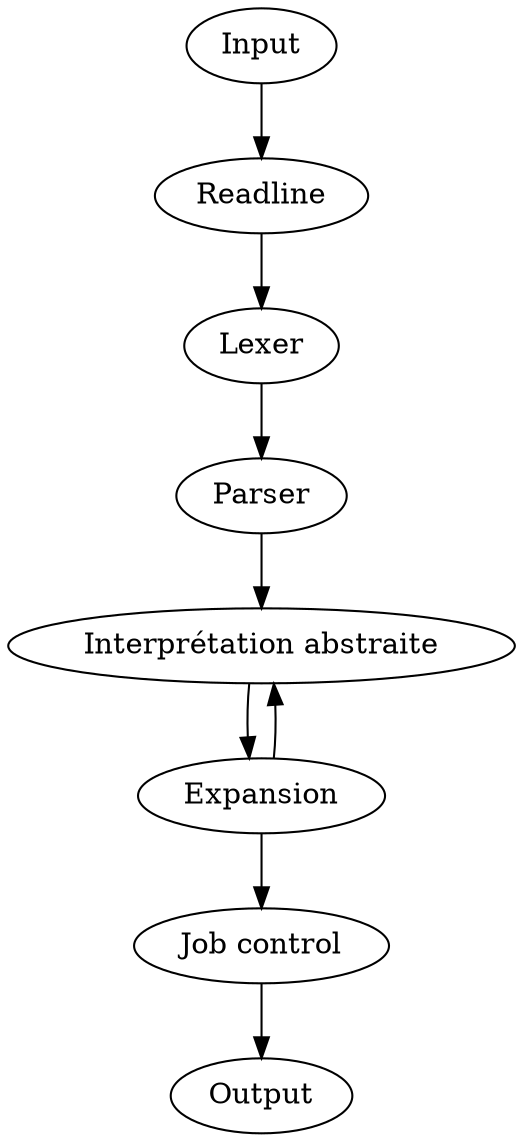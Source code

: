 digraph G {
    stdin [label="Input"];
    stdout [label="Output"];
    readline [label="Readline"];
    lexer [label="Lexer"];
    parser [label="Parser"];
    interp [label="Interprétation abstraite"];
    exp [label="Expansion"];
    job [label="Job control"];
    stdin -> readline -> lexer -> parser -> interp -> exp -> job -> stdout;
    exp -> interp;
}
